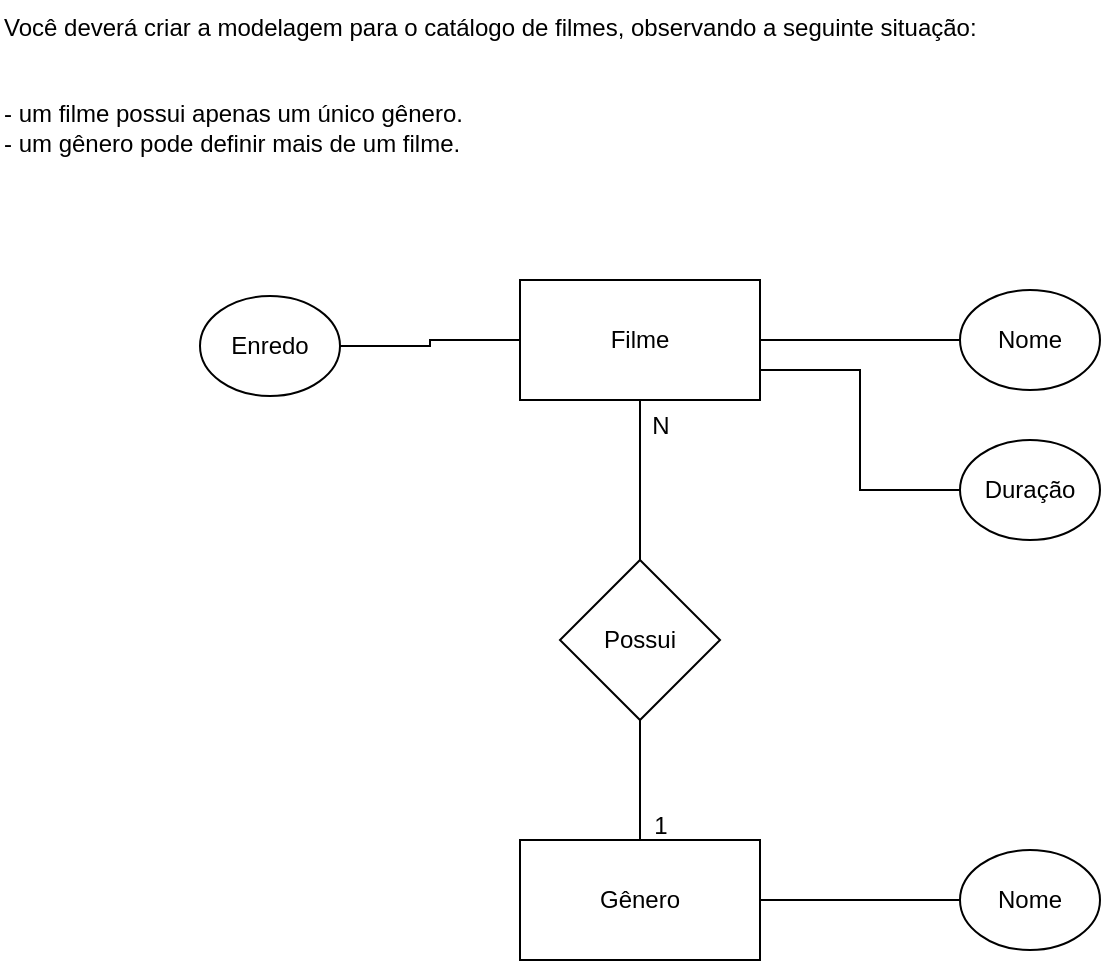 <mxfile version="21.6.5" type="device">
  <diagram name="Página-1" id="qU458VsF6XTaMoowaXMe">
    <mxGraphModel dx="1050" dy="590" grid="1" gridSize="10" guides="1" tooltips="1" connect="1" arrows="1" fold="1" page="1" pageScale="1" pageWidth="827" pageHeight="1169" math="0" shadow="0">
      <root>
        <mxCell id="0" />
        <mxCell id="1" parent="0" />
        <mxCell id="j3vV-y7Z-GU3IHl7bT83-5" style="edgeStyle=orthogonalEdgeStyle;rounded=0;orthogonalLoop=1;jettySize=auto;html=1;entryX=0.5;entryY=0;entryDx=0;entryDy=0;endArrow=none;endFill=0;" edge="1" parent="1" source="j3vV-y7Z-GU3IHl7bT83-1" target="j3vV-y7Z-GU3IHl7bT83-3">
          <mxGeometry relative="1" as="geometry" />
        </mxCell>
        <mxCell id="j3vV-y7Z-GU3IHl7bT83-1" value="Possui" style="rhombus;whiteSpace=wrap;html=1;" vertex="1" parent="1">
          <mxGeometry x="320" y="320" width="80" height="80" as="geometry" />
        </mxCell>
        <mxCell id="j3vV-y7Z-GU3IHl7bT83-4" style="edgeStyle=orthogonalEdgeStyle;rounded=0;orthogonalLoop=1;jettySize=auto;html=1;entryX=0.5;entryY=0;entryDx=0;entryDy=0;strokeColor=default;startArrow=none;startFill=0;endArrow=none;endFill=0;" edge="1" parent="1" source="j3vV-y7Z-GU3IHl7bT83-2" target="j3vV-y7Z-GU3IHl7bT83-1">
          <mxGeometry relative="1" as="geometry" />
        </mxCell>
        <mxCell id="j3vV-y7Z-GU3IHl7bT83-2" value="Filme" style="rounded=0;whiteSpace=wrap;html=1;" vertex="1" parent="1">
          <mxGeometry x="300" y="180" width="120" height="60" as="geometry" />
        </mxCell>
        <mxCell id="j3vV-y7Z-GU3IHl7bT83-3" value="Gênero" style="rounded=0;whiteSpace=wrap;html=1;" vertex="1" parent="1">
          <mxGeometry x="300" y="460" width="120" height="60" as="geometry" />
        </mxCell>
        <mxCell id="j3vV-y7Z-GU3IHl7bT83-6" value="N" style="text;html=1;align=center;verticalAlign=middle;resizable=0;points=[];autosize=1;strokeColor=none;fillColor=none;" vertex="1" parent="1">
          <mxGeometry x="355" y="238" width="30" height="30" as="geometry" />
        </mxCell>
        <mxCell id="j3vV-y7Z-GU3IHl7bT83-7" value="1" style="text;html=1;align=center;verticalAlign=middle;resizable=0;points=[];autosize=1;strokeColor=none;fillColor=none;" vertex="1" parent="1">
          <mxGeometry x="355" y="438" width="30" height="30" as="geometry" />
        </mxCell>
        <mxCell id="j3vV-y7Z-GU3IHl7bT83-9" style="edgeStyle=orthogonalEdgeStyle;rounded=0;orthogonalLoop=1;jettySize=auto;html=1;endArrow=none;endFill=0;" edge="1" parent="1" source="j3vV-y7Z-GU3IHl7bT83-8" target="j3vV-y7Z-GU3IHl7bT83-2">
          <mxGeometry relative="1" as="geometry" />
        </mxCell>
        <mxCell id="j3vV-y7Z-GU3IHl7bT83-8" value="Nome" style="ellipse;whiteSpace=wrap;html=1;" vertex="1" parent="1">
          <mxGeometry x="520" y="185" width="70" height="50" as="geometry" />
        </mxCell>
        <mxCell id="j3vV-y7Z-GU3IHl7bT83-11" style="edgeStyle=orthogonalEdgeStyle;rounded=0;orthogonalLoop=1;jettySize=auto;html=1;entryX=1;entryY=0.75;entryDx=0;entryDy=0;endArrow=none;endFill=0;" edge="1" parent="1" source="j3vV-y7Z-GU3IHl7bT83-10" target="j3vV-y7Z-GU3IHl7bT83-2">
          <mxGeometry relative="1" as="geometry" />
        </mxCell>
        <mxCell id="j3vV-y7Z-GU3IHl7bT83-10" value="Duração" style="ellipse;whiteSpace=wrap;html=1;" vertex="1" parent="1">
          <mxGeometry x="520" y="260" width="70" height="50" as="geometry" />
        </mxCell>
        <mxCell id="j3vV-y7Z-GU3IHl7bT83-13" style="edgeStyle=orthogonalEdgeStyle;rounded=0;orthogonalLoop=1;jettySize=auto;html=1;entryX=1;entryY=0.5;entryDx=0;entryDy=0;endArrow=none;endFill=0;" edge="1" parent="1" source="j3vV-y7Z-GU3IHl7bT83-12" target="j3vV-y7Z-GU3IHl7bT83-3">
          <mxGeometry relative="1" as="geometry" />
        </mxCell>
        <mxCell id="j3vV-y7Z-GU3IHl7bT83-12" value="Nome" style="ellipse;whiteSpace=wrap;html=1;" vertex="1" parent="1">
          <mxGeometry x="520" y="465" width="70" height="50" as="geometry" />
        </mxCell>
        <mxCell id="j3vV-y7Z-GU3IHl7bT83-15" style="edgeStyle=orthogonalEdgeStyle;rounded=0;orthogonalLoop=1;jettySize=auto;html=1;entryX=0;entryY=0.5;entryDx=0;entryDy=0;endArrow=none;endFill=0;" edge="1" parent="1" source="j3vV-y7Z-GU3IHl7bT83-14" target="j3vV-y7Z-GU3IHl7bT83-2">
          <mxGeometry relative="1" as="geometry" />
        </mxCell>
        <mxCell id="j3vV-y7Z-GU3IHl7bT83-14" value="Enredo" style="ellipse;whiteSpace=wrap;html=1;" vertex="1" parent="1">
          <mxGeometry x="140" y="188" width="70" height="50" as="geometry" />
        </mxCell>
        <mxCell id="j3vV-y7Z-GU3IHl7bT83-16" value="Você deverá criar a modelagem para o catálogo de filmes, observando a seguinte situação:&#xa;&#xa;&#xa;- um filme possui apenas um único gênero.&#xa;- um gênero pode definir mais de um filme." style="text;whiteSpace=wrap;" vertex="1" parent="1">
          <mxGeometry x="40" y="40" width="520" height="100" as="geometry" />
        </mxCell>
      </root>
    </mxGraphModel>
  </diagram>
</mxfile>
